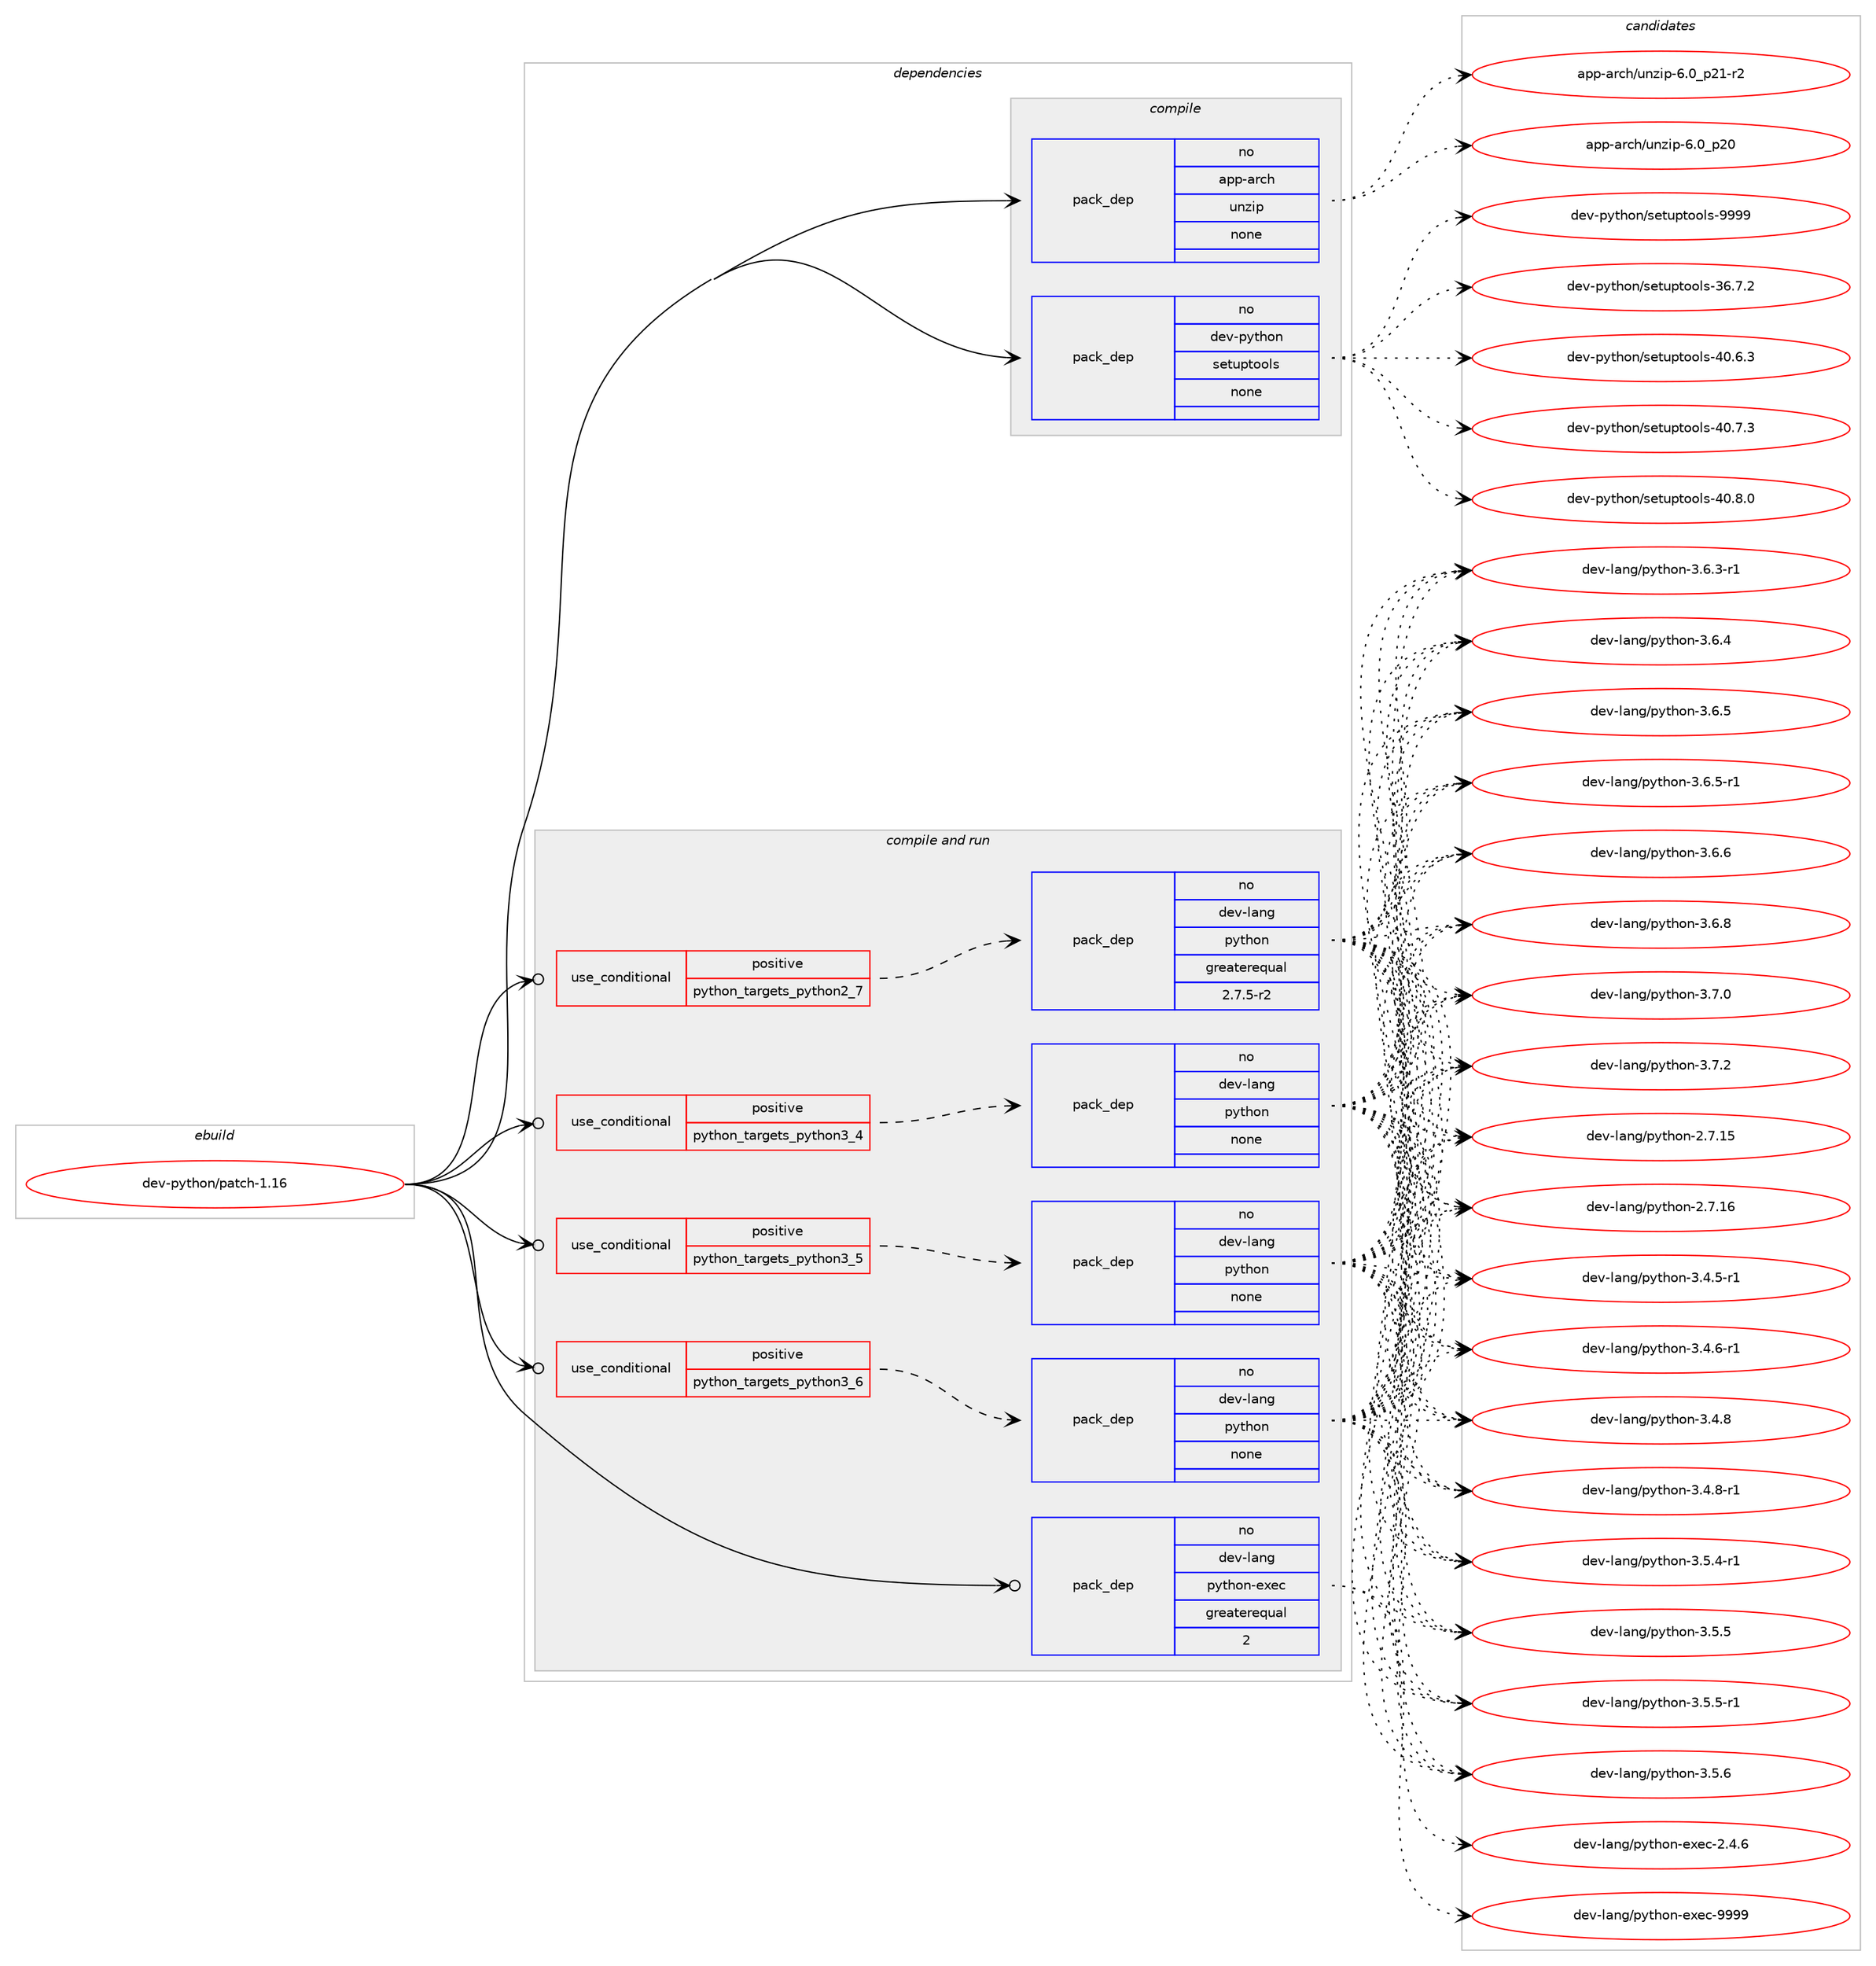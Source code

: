 digraph prolog {

# *************
# Graph options
# *************

newrank=true;
concentrate=true;
compound=true;
graph [rankdir=LR,fontname=Helvetica,fontsize=10,ranksep=1.5];#, ranksep=2.5, nodesep=0.2];
edge  [arrowhead=vee];
node  [fontname=Helvetica,fontsize=10];

# **********
# The ebuild
# **********

subgraph cluster_leftcol {
color=gray;
rank=same;
label=<<i>ebuild</i>>;
id [label="dev-python/patch-1.16", color=red, width=4, href="../dev-python/patch-1.16.svg"];
}

# ****************
# The dependencies
# ****************

subgraph cluster_midcol {
color=gray;
label=<<i>dependencies</i>>;
subgraph cluster_compile {
fillcolor="#eeeeee";
style=filled;
label=<<i>compile</i>>;
subgraph pack1022131 {
dependency1424518 [label=<<TABLE BORDER="0" CELLBORDER="1" CELLSPACING="0" CELLPADDING="4" WIDTH="220"><TR><TD ROWSPAN="6" CELLPADDING="30">pack_dep</TD></TR><TR><TD WIDTH="110">no</TD></TR><TR><TD>app-arch</TD></TR><TR><TD>unzip</TD></TR><TR><TD>none</TD></TR><TR><TD></TD></TR></TABLE>>, shape=none, color=blue];
}
id:e -> dependency1424518:w [weight=20,style="solid",arrowhead="vee"];
subgraph pack1022132 {
dependency1424519 [label=<<TABLE BORDER="0" CELLBORDER="1" CELLSPACING="0" CELLPADDING="4" WIDTH="220"><TR><TD ROWSPAN="6" CELLPADDING="30">pack_dep</TD></TR><TR><TD WIDTH="110">no</TD></TR><TR><TD>dev-python</TD></TR><TR><TD>setuptools</TD></TR><TR><TD>none</TD></TR><TR><TD></TD></TR></TABLE>>, shape=none, color=blue];
}
id:e -> dependency1424519:w [weight=20,style="solid",arrowhead="vee"];
}
subgraph cluster_compileandrun {
fillcolor="#eeeeee";
style=filled;
label=<<i>compile and run</i>>;
subgraph cond379077 {
dependency1424520 [label=<<TABLE BORDER="0" CELLBORDER="1" CELLSPACING="0" CELLPADDING="4"><TR><TD ROWSPAN="3" CELLPADDING="10">use_conditional</TD></TR><TR><TD>positive</TD></TR><TR><TD>python_targets_python2_7</TD></TR></TABLE>>, shape=none, color=red];
subgraph pack1022133 {
dependency1424521 [label=<<TABLE BORDER="0" CELLBORDER="1" CELLSPACING="0" CELLPADDING="4" WIDTH="220"><TR><TD ROWSPAN="6" CELLPADDING="30">pack_dep</TD></TR><TR><TD WIDTH="110">no</TD></TR><TR><TD>dev-lang</TD></TR><TR><TD>python</TD></TR><TR><TD>greaterequal</TD></TR><TR><TD>2.7.5-r2</TD></TR></TABLE>>, shape=none, color=blue];
}
dependency1424520:e -> dependency1424521:w [weight=20,style="dashed",arrowhead="vee"];
}
id:e -> dependency1424520:w [weight=20,style="solid",arrowhead="odotvee"];
subgraph cond379078 {
dependency1424522 [label=<<TABLE BORDER="0" CELLBORDER="1" CELLSPACING="0" CELLPADDING="4"><TR><TD ROWSPAN="3" CELLPADDING="10">use_conditional</TD></TR><TR><TD>positive</TD></TR><TR><TD>python_targets_python3_4</TD></TR></TABLE>>, shape=none, color=red];
subgraph pack1022134 {
dependency1424523 [label=<<TABLE BORDER="0" CELLBORDER="1" CELLSPACING="0" CELLPADDING="4" WIDTH="220"><TR><TD ROWSPAN="6" CELLPADDING="30">pack_dep</TD></TR><TR><TD WIDTH="110">no</TD></TR><TR><TD>dev-lang</TD></TR><TR><TD>python</TD></TR><TR><TD>none</TD></TR><TR><TD></TD></TR></TABLE>>, shape=none, color=blue];
}
dependency1424522:e -> dependency1424523:w [weight=20,style="dashed",arrowhead="vee"];
}
id:e -> dependency1424522:w [weight=20,style="solid",arrowhead="odotvee"];
subgraph cond379079 {
dependency1424524 [label=<<TABLE BORDER="0" CELLBORDER="1" CELLSPACING="0" CELLPADDING="4"><TR><TD ROWSPAN="3" CELLPADDING="10">use_conditional</TD></TR><TR><TD>positive</TD></TR><TR><TD>python_targets_python3_5</TD></TR></TABLE>>, shape=none, color=red];
subgraph pack1022135 {
dependency1424525 [label=<<TABLE BORDER="0" CELLBORDER="1" CELLSPACING="0" CELLPADDING="4" WIDTH="220"><TR><TD ROWSPAN="6" CELLPADDING="30">pack_dep</TD></TR><TR><TD WIDTH="110">no</TD></TR><TR><TD>dev-lang</TD></TR><TR><TD>python</TD></TR><TR><TD>none</TD></TR><TR><TD></TD></TR></TABLE>>, shape=none, color=blue];
}
dependency1424524:e -> dependency1424525:w [weight=20,style="dashed",arrowhead="vee"];
}
id:e -> dependency1424524:w [weight=20,style="solid",arrowhead="odotvee"];
subgraph cond379080 {
dependency1424526 [label=<<TABLE BORDER="0" CELLBORDER="1" CELLSPACING="0" CELLPADDING="4"><TR><TD ROWSPAN="3" CELLPADDING="10">use_conditional</TD></TR><TR><TD>positive</TD></TR><TR><TD>python_targets_python3_6</TD></TR></TABLE>>, shape=none, color=red];
subgraph pack1022136 {
dependency1424527 [label=<<TABLE BORDER="0" CELLBORDER="1" CELLSPACING="0" CELLPADDING="4" WIDTH="220"><TR><TD ROWSPAN="6" CELLPADDING="30">pack_dep</TD></TR><TR><TD WIDTH="110">no</TD></TR><TR><TD>dev-lang</TD></TR><TR><TD>python</TD></TR><TR><TD>none</TD></TR><TR><TD></TD></TR></TABLE>>, shape=none, color=blue];
}
dependency1424526:e -> dependency1424527:w [weight=20,style="dashed",arrowhead="vee"];
}
id:e -> dependency1424526:w [weight=20,style="solid",arrowhead="odotvee"];
subgraph pack1022137 {
dependency1424528 [label=<<TABLE BORDER="0" CELLBORDER="1" CELLSPACING="0" CELLPADDING="4" WIDTH="220"><TR><TD ROWSPAN="6" CELLPADDING="30">pack_dep</TD></TR><TR><TD WIDTH="110">no</TD></TR><TR><TD>dev-lang</TD></TR><TR><TD>python-exec</TD></TR><TR><TD>greaterequal</TD></TR><TR><TD>2</TD></TR></TABLE>>, shape=none, color=blue];
}
id:e -> dependency1424528:w [weight=20,style="solid",arrowhead="odotvee"];
}
subgraph cluster_run {
fillcolor="#eeeeee";
style=filled;
label=<<i>run</i>>;
}
}

# **************
# The candidates
# **************

subgraph cluster_choices {
rank=same;
color=gray;
label=<<i>candidates</i>>;

subgraph choice1022131 {
color=black;
nodesep=1;
choice971121124597114991044711711012210511245544648951125048 [label="app-arch/unzip-6.0_p20", color=red, width=4,href="../app-arch/unzip-6.0_p20.svg"];
choice9711211245971149910447117110122105112455446489511250494511450 [label="app-arch/unzip-6.0_p21-r2", color=red, width=4,href="../app-arch/unzip-6.0_p21-r2.svg"];
dependency1424518:e -> choice971121124597114991044711711012210511245544648951125048:w [style=dotted,weight="100"];
dependency1424518:e -> choice9711211245971149910447117110122105112455446489511250494511450:w [style=dotted,weight="100"];
}
subgraph choice1022132 {
color=black;
nodesep=1;
choice100101118451121211161041111104711510111611711211611111110811545515446554650 [label="dev-python/setuptools-36.7.2", color=red, width=4,href="../dev-python/setuptools-36.7.2.svg"];
choice100101118451121211161041111104711510111611711211611111110811545524846544651 [label="dev-python/setuptools-40.6.3", color=red, width=4,href="../dev-python/setuptools-40.6.3.svg"];
choice100101118451121211161041111104711510111611711211611111110811545524846554651 [label="dev-python/setuptools-40.7.3", color=red, width=4,href="../dev-python/setuptools-40.7.3.svg"];
choice100101118451121211161041111104711510111611711211611111110811545524846564648 [label="dev-python/setuptools-40.8.0", color=red, width=4,href="../dev-python/setuptools-40.8.0.svg"];
choice10010111845112121116104111110471151011161171121161111111081154557575757 [label="dev-python/setuptools-9999", color=red, width=4,href="../dev-python/setuptools-9999.svg"];
dependency1424519:e -> choice100101118451121211161041111104711510111611711211611111110811545515446554650:w [style=dotted,weight="100"];
dependency1424519:e -> choice100101118451121211161041111104711510111611711211611111110811545524846544651:w [style=dotted,weight="100"];
dependency1424519:e -> choice100101118451121211161041111104711510111611711211611111110811545524846554651:w [style=dotted,weight="100"];
dependency1424519:e -> choice100101118451121211161041111104711510111611711211611111110811545524846564648:w [style=dotted,weight="100"];
dependency1424519:e -> choice10010111845112121116104111110471151011161171121161111111081154557575757:w [style=dotted,weight="100"];
}
subgraph choice1022133 {
color=black;
nodesep=1;
choice10010111845108971101034711212111610411111045504655464953 [label="dev-lang/python-2.7.15", color=red, width=4,href="../dev-lang/python-2.7.15.svg"];
choice10010111845108971101034711212111610411111045504655464954 [label="dev-lang/python-2.7.16", color=red, width=4,href="../dev-lang/python-2.7.16.svg"];
choice1001011184510897110103471121211161041111104551465246534511449 [label="dev-lang/python-3.4.5-r1", color=red, width=4,href="../dev-lang/python-3.4.5-r1.svg"];
choice1001011184510897110103471121211161041111104551465246544511449 [label="dev-lang/python-3.4.6-r1", color=red, width=4,href="../dev-lang/python-3.4.6-r1.svg"];
choice100101118451089711010347112121116104111110455146524656 [label="dev-lang/python-3.4.8", color=red, width=4,href="../dev-lang/python-3.4.8.svg"];
choice1001011184510897110103471121211161041111104551465246564511449 [label="dev-lang/python-3.4.8-r1", color=red, width=4,href="../dev-lang/python-3.4.8-r1.svg"];
choice1001011184510897110103471121211161041111104551465346524511449 [label="dev-lang/python-3.5.4-r1", color=red, width=4,href="../dev-lang/python-3.5.4-r1.svg"];
choice100101118451089711010347112121116104111110455146534653 [label="dev-lang/python-3.5.5", color=red, width=4,href="../dev-lang/python-3.5.5.svg"];
choice1001011184510897110103471121211161041111104551465346534511449 [label="dev-lang/python-3.5.5-r1", color=red, width=4,href="../dev-lang/python-3.5.5-r1.svg"];
choice100101118451089711010347112121116104111110455146534654 [label="dev-lang/python-3.5.6", color=red, width=4,href="../dev-lang/python-3.5.6.svg"];
choice1001011184510897110103471121211161041111104551465446514511449 [label="dev-lang/python-3.6.3-r1", color=red, width=4,href="../dev-lang/python-3.6.3-r1.svg"];
choice100101118451089711010347112121116104111110455146544652 [label="dev-lang/python-3.6.4", color=red, width=4,href="../dev-lang/python-3.6.4.svg"];
choice100101118451089711010347112121116104111110455146544653 [label="dev-lang/python-3.6.5", color=red, width=4,href="../dev-lang/python-3.6.5.svg"];
choice1001011184510897110103471121211161041111104551465446534511449 [label="dev-lang/python-3.6.5-r1", color=red, width=4,href="../dev-lang/python-3.6.5-r1.svg"];
choice100101118451089711010347112121116104111110455146544654 [label="dev-lang/python-3.6.6", color=red, width=4,href="../dev-lang/python-3.6.6.svg"];
choice100101118451089711010347112121116104111110455146544656 [label="dev-lang/python-3.6.8", color=red, width=4,href="../dev-lang/python-3.6.8.svg"];
choice100101118451089711010347112121116104111110455146554648 [label="dev-lang/python-3.7.0", color=red, width=4,href="../dev-lang/python-3.7.0.svg"];
choice100101118451089711010347112121116104111110455146554650 [label="dev-lang/python-3.7.2", color=red, width=4,href="../dev-lang/python-3.7.2.svg"];
dependency1424521:e -> choice10010111845108971101034711212111610411111045504655464953:w [style=dotted,weight="100"];
dependency1424521:e -> choice10010111845108971101034711212111610411111045504655464954:w [style=dotted,weight="100"];
dependency1424521:e -> choice1001011184510897110103471121211161041111104551465246534511449:w [style=dotted,weight="100"];
dependency1424521:e -> choice1001011184510897110103471121211161041111104551465246544511449:w [style=dotted,weight="100"];
dependency1424521:e -> choice100101118451089711010347112121116104111110455146524656:w [style=dotted,weight="100"];
dependency1424521:e -> choice1001011184510897110103471121211161041111104551465246564511449:w [style=dotted,weight="100"];
dependency1424521:e -> choice1001011184510897110103471121211161041111104551465346524511449:w [style=dotted,weight="100"];
dependency1424521:e -> choice100101118451089711010347112121116104111110455146534653:w [style=dotted,weight="100"];
dependency1424521:e -> choice1001011184510897110103471121211161041111104551465346534511449:w [style=dotted,weight="100"];
dependency1424521:e -> choice100101118451089711010347112121116104111110455146534654:w [style=dotted,weight="100"];
dependency1424521:e -> choice1001011184510897110103471121211161041111104551465446514511449:w [style=dotted,weight="100"];
dependency1424521:e -> choice100101118451089711010347112121116104111110455146544652:w [style=dotted,weight="100"];
dependency1424521:e -> choice100101118451089711010347112121116104111110455146544653:w [style=dotted,weight="100"];
dependency1424521:e -> choice1001011184510897110103471121211161041111104551465446534511449:w [style=dotted,weight="100"];
dependency1424521:e -> choice100101118451089711010347112121116104111110455146544654:w [style=dotted,weight="100"];
dependency1424521:e -> choice100101118451089711010347112121116104111110455146544656:w [style=dotted,weight="100"];
dependency1424521:e -> choice100101118451089711010347112121116104111110455146554648:w [style=dotted,weight="100"];
dependency1424521:e -> choice100101118451089711010347112121116104111110455146554650:w [style=dotted,weight="100"];
}
subgraph choice1022134 {
color=black;
nodesep=1;
choice10010111845108971101034711212111610411111045504655464953 [label="dev-lang/python-2.7.15", color=red, width=4,href="../dev-lang/python-2.7.15.svg"];
choice10010111845108971101034711212111610411111045504655464954 [label="dev-lang/python-2.7.16", color=red, width=4,href="../dev-lang/python-2.7.16.svg"];
choice1001011184510897110103471121211161041111104551465246534511449 [label="dev-lang/python-3.4.5-r1", color=red, width=4,href="../dev-lang/python-3.4.5-r1.svg"];
choice1001011184510897110103471121211161041111104551465246544511449 [label="dev-lang/python-3.4.6-r1", color=red, width=4,href="../dev-lang/python-3.4.6-r1.svg"];
choice100101118451089711010347112121116104111110455146524656 [label="dev-lang/python-3.4.8", color=red, width=4,href="../dev-lang/python-3.4.8.svg"];
choice1001011184510897110103471121211161041111104551465246564511449 [label="dev-lang/python-3.4.8-r1", color=red, width=4,href="../dev-lang/python-3.4.8-r1.svg"];
choice1001011184510897110103471121211161041111104551465346524511449 [label="dev-lang/python-3.5.4-r1", color=red, width=4,href="../dev-lang/python-3.5.4-r1.svg"];
choice100101118451089711010347112121116104111110455146534653 [label="dev-lang/python-3.5.5", color=red, width=4,href="../dev-lang/python-3.5.5.svg"];
choice1001011184510897110103471121211161041111104551465346534511449 [label="dev-lang/python-3.5.5-r1", color=red, width=4,href="../dev-lang/python-3.5.5-r1.svg"];
choice100101118451089711010347112121116104111110455146534654 [label="dev-lang/python-3.5.6", color=red, width=4,href="../dev-lang/python-3.5.6.svg"];
choice1001011184510897110103471121211161041111104551465446514511449 [label="dev-lang/python-3.6.3-r1", color=red, width=4,href="../dev-lang/python-3.6.3-r1.svg"];
choice100101118451089711010347112121116104111110455146544652 [label="dev-lang/python-3.6.4", color=red, width=4,href="../dev-lang/python-3.6.4.svg"];
choice100101118451089711010347112121116104111110455146544653 [label="dev-lang/python-3.6.5", color=red, width=4,href="../dev-lang/python-3.6.5.svg"];
choice1001011184510897110103471121211161041111104551465446534511449 [label="dev-lang/python-3.6.5-r1", color=red, width=4,href="../dev-lang/python-3.6.5-r1.svg"];
choice100101118451089711010347112121116104111110455146544654 [label="dev-lang/python-3.6.6", color=red, width=4,href="../dev-lang/python-3.6.6.svg"];
choice100101118451089711010347112121116104111110455146544656 [label="dev-lang/python-3.6.8", color=red, width=4,href="../dev-lang/python-3.6.8.svg"];
choice100101118451089711010347112121116104111110455146554648 [label="dev-lang/python-3.7.0", color=red, width=4,href="../dev-lang/python-3.7.0.svg"];
choice100101118451089711010347112121116104111110455146554650 [label="dev-lang/python-3.7.2", color=red, width=4,href="../dev-lang/python-3.7.2.svg"];
dependency1424523:e -> choice10010111845108971101034711212111610411111045504655464953:w [style=dotted,weight="100"];
dependency1424523:e -> choice10010111845108971101034711212111610411111045504655464954:w [style=dotted,weight="100"];
dependency1424523:e -> choice1001011184510897110103471121211161041111104551465246534511449:w [style=dotted,weight="100"];
dependency1424523:e -> choice1001011184510897110103471121211161041111104551465246544511449:w [style=dotted,weight="100"];
dependency1424523:e -> choice100101118451089711010347112121116104111110455146524656:w [style=dotted,weight="100"];
dependency1424523:e -> choice1001011184510897110103471121211161041111104551465246564511449:w [style=dotted,weight="100"];
dependency1424523:e -> choice1001011184510897110103471121211161041111104551465346524511449:w [style=dotted,weight="100"];
dependency1424523:e -> choice100101118451089711010347112121116104111110455146534653:w [style=dotted,weight="100"];
dependency1424523:e -> choice1001011184510897110103471121211161041111104551465346534511449:w [style=dotted,weight="100"];
dependency1424523:e -> choice100101118451089711010347112121116104111110455146534654:w [style=dotted,weight="100"];
dependency1424523:e -> choice1001011184510897110103471121211161041111104551465446514511449:w [style=dotted,weight="100"];
dependency1424523:e -> choice100101118451089711010347112121116104111110455146544652:w [style=dotted,weight="100"];
dependency1424523:e -> choice100101118451089711010347112121116104111110455146544653:w [style=dotted,weight="100"];
dependency1424523:e -> choice1001011184510897110103471121211161041111104551465446534511449:w [style=dotted,weight="100"];
dependency1424523:e -> choice100101118451089711010347112121116104111110455146544654:w [style=dotted,weight="100"];
dependency1424523:e -> choice100101118451089711010347112121116104111110455146544656:w [style=dotted,weight="100"];
dependency1424523:e -> choice100101118451089711010347112121116104111110455146554648:w [style=dotted,weight="100"];
dependency1424523:e -> choice100101118451089711010347112121116104111110455146554650:w [style=dotted,weight="100"];
}
subgraph choice1022135 {
color=black;
nodesep=1;
choice10010111845108971101034711212111610411111045504655464953 [label="dev-lang/python-2.7.15", color=red, width=4,href="../dev-lang/python-2.7.15.svg"];
choice10010111845108971101034711212111610411111045504655464954 [label="dev-lang/python-2.7.16", color=red, width=4,href="../dev-lang/python-2.7.16.svg"];
choice1001011184510897110103471121211161041111104551465246534511449 [label="dev-lang/python-3.4.5-r1", color=red, width=4,href="../dev-lang/python-3.4.5-r1.svg"];
choice1001011184510897110103471121211161041111104551465246544511449 [label="dev-lang/python-3.4.6-r1", color=red, width=4,href="../dev-lang/python-3.4.6-r1.svg"];
choice100101118451089711010347112121116104111110455146524656 [label="dev-lang/python-3.4.8", color=red, width=4,href="../dev-lang/python-3.4.8.svg"];
choice1001011184510897110103471121211161041111104551465246564511449 [label="dev-lang/python-3.4.8-r1", color=red, width=4,href="../dev-lang/python-3.4.8-r1.svg"];
choice1001011184510897110103471121211161041111104551465346524511449 [label="dev-lang/python-3.5.4-r1", color=red, width=4,href="../dev-lang/python-3.5.4-r1.svg"];
choice100101118451089711010347112121116104111110455146534653 [label="dev-lang/python-3.5.5", color=red, width=4,href="../dev-lang/python-3.5.5.svg"];
choice1001011184510897110103471121211161041111104551465346534511449 [label="dev-lang/python-3.5.5-r1", color=red, width=4,href="../dev-lang/python-3.5.5-r1.svg"];
choice100101118451089711010347112121116104111110455146534654 [label="dev-lang/python-3.5.6", color=red, width=4,href="../dev-lang/python-3.5.6.svg"];
choice1001011184510897110103471121211161041111104551465446514511449 [label="dev-lang/python-3.6.3-r1", color=red, width=4,href="../dev-lang/python-3.6.3-r1.svg"];
choice100101118451089711010347112121116104111110455146544652 [label="dev-lang/python-3.6.4", color=red, width=4,href="../dev-lang/python-3.6.4.svg"];
choice100101118451089711010347112121116104111110455146544653 [label="dev-lang/python-3.6.5", color=red, width=4,href="../dev-lang/python-3.6.5.svg"];
choice1001011184510897110103471121211161041111104551465446534511449 [label="dev-lang/python-3.6.5-r1", color=red, width=4,href="../dev-lang/python-3.6.5-r1.svg"];
choice100101118451089711010347112121116104111110455146544654 [label="dev-lang/python-3.6.6", color=red, width=4,href="../dev-lang/python-3.6.6.svg"];
choice100101118451089711010347112121116104111110455146544656 [label="dev-lang/python-3.6.8", color=red, width=4,href="../dev-lang/python-3.6.8.svg"];
choice100101118451089711010347112121116104111110455146554648 [label="dev-lang/python-3.7.0", color=red, width=4,href="../dev-lang/python-3.7.0.svg"];
choice100101118451089711010347112121116104111110455146554650 [label="dev-lang/python-3.7.2", color=red, width=4,href="../dev-lang/python-3.7.2.svg"];
dependency1424525:e -> choice10010111845108971101034711212111610411111045504655464953:w [style=dotted,weight="100"];
dependency1424525:e -> choice10010111845108971101034711212111610411111045504655464954:w [style=dotted,weight="100"];
dependency1424525:e -> choice1001011184510897110103471121211161041111104551465246534511449:w [style=dotted,weight="100"];
dependency1424525:e -> choice1001011184510897110103471121211161041111104551465246544511449:w [style=dotted,weight="100"];
dependency1424525:e -> choice100101118451089711010347112121116104111110455146524656:w [style=dotted,weight="100"];
dependency1424525:e -> choice1001011184510897110103471121211161041111104551465246564511449:w [style=dotted,weight="100"];
dependency1424525:e -> choice1001011184510897110103471121211161041111104551465346524511449:w [style=dotted,weight="100"];
dependency1424525:e -> choice100101118451089711010347112121116104111110455146534653:w [style=dotted,weight="100"];
dependency1424525:e -> choice1001011184510897110103471121211161041111104551465346534511449:w [style=dotted,weight="100"];
dependency1424525:e -> choice100101118451089711010347112121116104111110455146534654:w [style=dotted,weight="100"];
dependency1424525:e -> choice1001011184510897110103471121211161041111104551465446514511449:w [style=dotted,weight="100"];
dependency1424525:e -> choice100101118451089711010347112121116104111110455146544652:w [style=dotted,weight="100"];
dependency1424525:e -> choice100101118451089711010347112121116104111110455146544653:w [style=dotted,weight="100"];
dependency1424525:e -> choice1001011184510897110103471121211161041111104551465446534511449:w [style=dotted,weight="100"];
dependency1424525:e -> choice100101118451089711010347112121116104111110455146544654:w [style=dotted,weight="100"];
dependency1424525:e -> choice100101118451089711010347112121116104111110455146544656:w [style=dotted,weight="100"];
dependency1424525:e -> choice100101118451089711010347112121116104111110455146554648:w [style=dotted,weight="100"];
dependency1424525:e -> choice100101118451089711010347112121116104111110455146554650:w [style=dotted,weight="100"];
}
subgraph choice1022136 {
color=black;
nodesep=1;
choice10010111845108971101034711212111610411111045504655464953 [label="dev-lang/python-2.7.15", color=red, width=4,href="../dev-lang/python-2.7.15.svg"];
choice10010111845108971101034711212111610411111045504655464954 [label="dev-lang/python-2.7.16", color=red, width=4,href="../dev-lang/python-2.7.16.svg"];
choice1001011184510897110103471121211161041111104551465246534511449 [label="dev-lang/python-3.4.5-r1", color=red, width=4,href="../dev-lang/python-3.4.5-r1.svg"];
choice1001011184510897110103471121211161041111104551465246544511449 [label="dev-lang/python-3.4.6-r1", color=red, width=4,href="../dev-lang/python-3.4.6-r1.svg"];
choice100101118451089711010347112121116104111110455146524656 [label="dev-lang/python-3.4.8", color=red, width=4,href="../dev-lang/python-3.4.8.svg"];
choice1001011184510897110103471121211161041111104551465246564511449 [label="dev-lang/python-3.4.8-r1", color=red, width=4,href="../dev-lang/python-3.4.8-r1.svg"];
choice1001011184510897110103471121211161041111104551465346524511449 [label="dev-lang/python-3.5.4-r1", color=red, width=4,href="../dev-lang/python-3.5.4-r1.svg"];
choice100101118451089711010347112121116104111110455146534653 [label="dev-lang/python-3.5.5", color=red, width=4,href="../dev-lang/python-3.5.5.svg"];
choice1001011184510897110103471121211161041111104551465346534511449 [label="dev-lang/python-3.5.5-r1", color=red, width=4,href="../dev-lang/python-3.5.5-r1.svg"];
choice100101118451089711010347112121116104111110455146534654 [label="dev-lang/python-3.5.6", color=red, width=4,href="../dev-lang/python-3.5.6.svg"];
choice1001011184510897110103471121211161041111104551465446514511449 [label="dev-lang/python-3.6.3-r1", color=red, width=4,href="../dev-lang/python-3.6.3-r1.svg"];
choice100101118451089711010347112121116104111110455146544652 [label="dev-lang/python-3.6.4", color=red, width=4,href="../dev-lang/python-3.6.4.svg"];
choice100101118451089711010347112121116104111110455146544653 [label="dev-lang/python-3.6.5", color=red, width=4,href="../dev-lang/python-3.6.5.svg"];
choice1001011184510897110103471121211161041111104551465446534511449 [label="dev-lang/python-3.6.5-r1", color=red, width=4,href="../dev-lang/python-3.6.5-r1.svg"];
choice100101118451089711010347112121116104111110455146544654 [label="dev-lang/python-3.6.6", color=red, width=4,href="../dev-lang/python-3.6.6.svg"];
choice100101118451089711010347112121116104111110455146544656 [label="dev-lang/python-3.6.8", color=red, width=4,href="../dev-lang/python-3.6.8.svg"];
choice100101118451089711010347112121116104111110455146554648 [label="dev-lang/python-3.7.0", color=red, width=4,href="../dev-lang/python-3.7.0.svg"];
choice100101118451089711010347112121116104111110455146554650 [label="dev-lang/python-3.7.2", color=red, width=4,href="../dev-lang/python-3.7.2.svg"];
dependency1424527:e -> choice10010111845108971101034711212111610411111045504655464953:w [style=dotted,weight="100"];
dependency1424527:e -> choice10010111845108971101034711212111610411111045504655464954:w [style=dotted,weight="100"];
dependency1424527:e -> choice1001011184510897110103471121211161041111104551465246534511449:w [style=dotted,weight="100"];
dependency1424527:e -> choice1001011184510897110103471121211161041111104551465246544511449:w [style=dotted,weight="100"];
dependency1424527:e -> choice100101118451089711010347112121116104111110455146524656:w [style=dotted,weight="100"];
dependency1424527:e -> choice1001011184510897110103471121211161041111104551465246564511449:w [style=dotted,weight="100"];
dependency1424527:e -> choice1001011184510897110103471121211161041111104551465346524511449:w [style=dotted,weight="100"];
dependency1424527:e -> choice100101118451089711010347112121116104111110455146534653:w [style=dotted,weight="100"];
dependency1424527:e -> choice1001011184510897110103471121211161041111104551465346534511449:w [style=dotted,weight="100"];
dependency1424527:e -> choice100101118451089711010347112121116104111110455146534654:w [style=dotted,weight="100"];
dependency1424527:e -> choice1001011184510897110103471121211161041111104551465446514511449:w [style=dotted,weight="100"];
dependency1424527:e -> choice100101118451089711010347112121116104111110455146544652:w [style=dotted,weight="100"];
dependency1424527:e -> choice100101118451089711010347112121116104111110455146544653:w [style=dotted,weight="100"];
dependency1424527:e -> choice1001011184510897110103471121211161041111104551465446534511449:w [style=dotted,weight="100"];
dependency1424527:e -> choice100101118451089711010347112121116104111110455146544654:w [style=dotted,weight="100"];
dependency1424527:e -> choice100101118451089711010347112121116104111110455146544656:w [style=dotted,weight="100"];
dependency1424527:e -> choice100101118451089711010347112121116104111110455146554648:w [style=dotted,weight="100"];
dependency1424527:e -> choice100101118451089711010347112121116104111110455146554650:w [style=dotted,weight="100"];
}
subgraph choice1022137 {
color=black;
nodesep=1;
choice1001011184510897110103471121211161041111104510112010199455046524654 [label="dev-lang/python-exec-2.4.6", color=red, width=4,href="../dev-lang/python-exec-2.4.6.svg"];
choice10010111845108971101034711212111610411111045101120101994557575757 [label="dev-lang/python-exec-9999", color=red, width=4,href="../dev-lang/python-exec-9999.svg"];
dependency1424528:e -> choice1001011184510897110103471121211161041111104510112010199455046524654:w [style=dotted,weight="100"];
dependency1424528:e -> choice10010111845108971101034711212111610411111045101120101994557575757:w [style=dotted,weight="100"];
}
}

}
